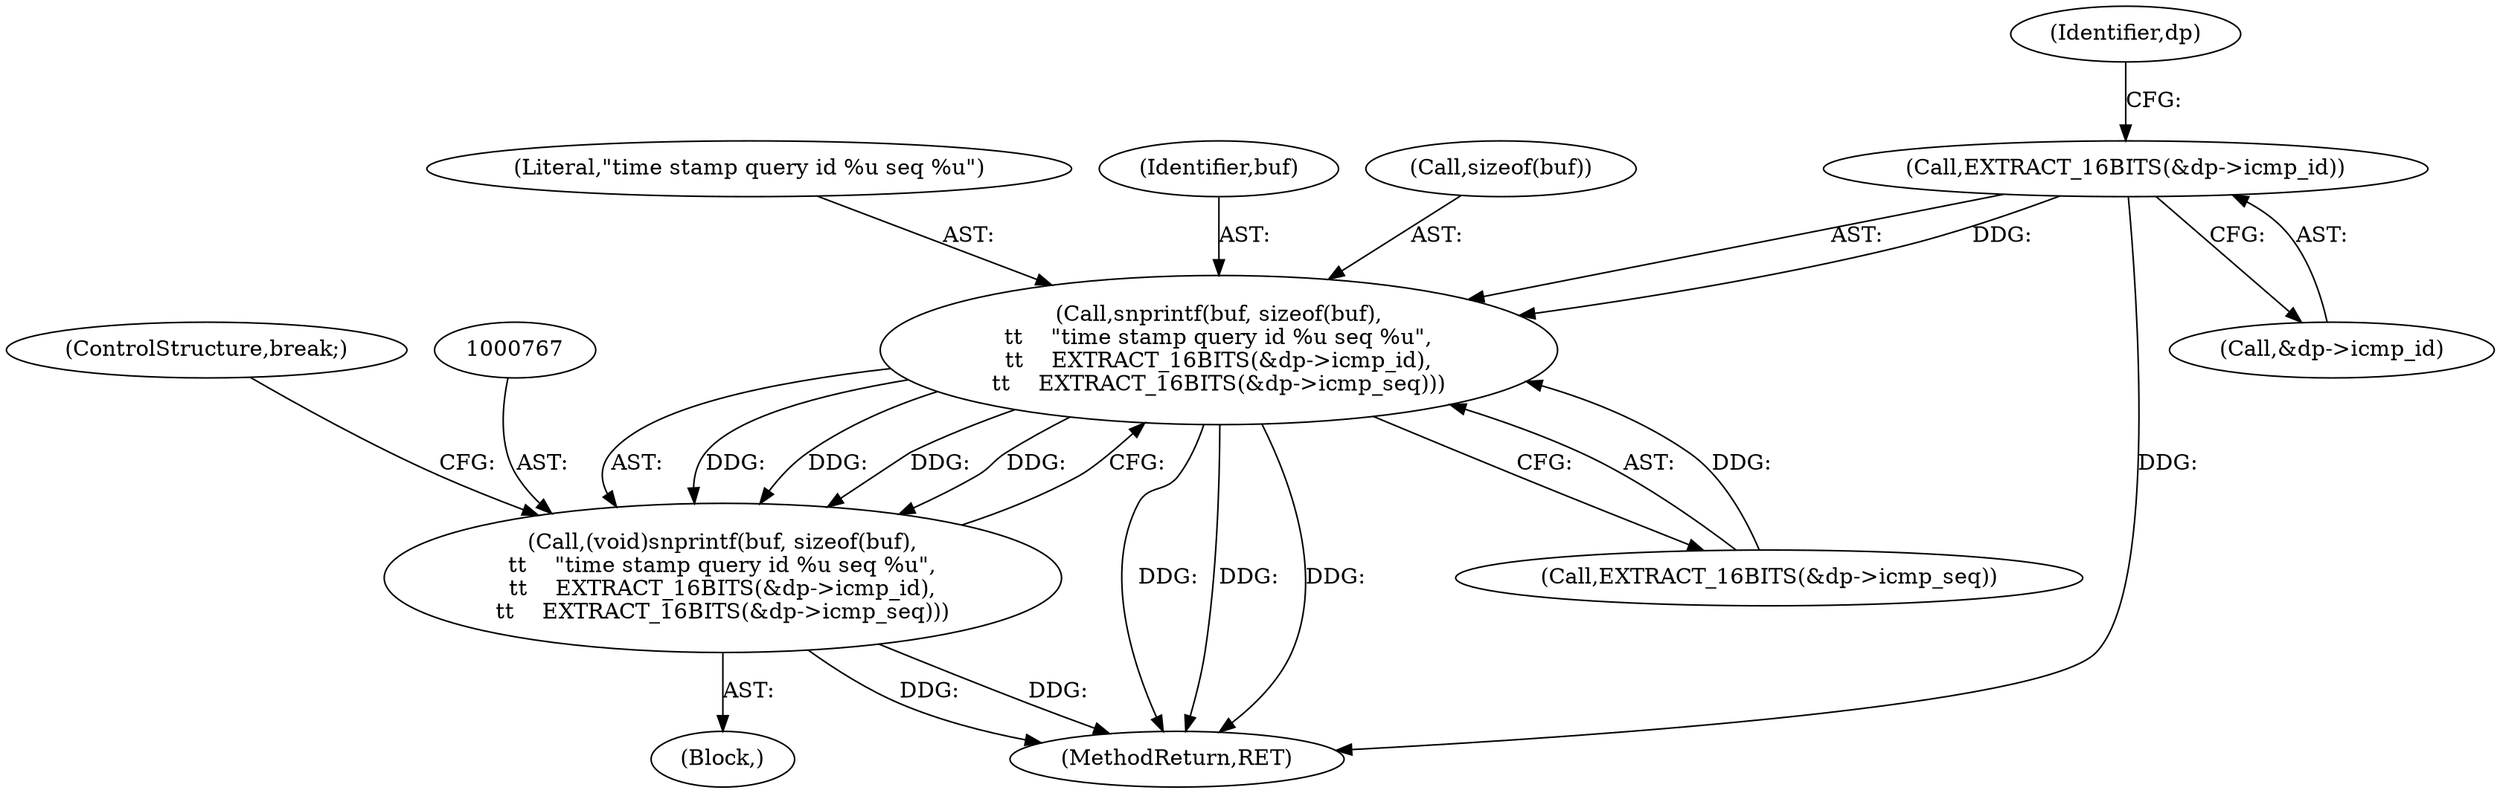 digraph "0_tcpdump_8509ef02eceb2bbb479cea10fe4a7ec6395f1a8b@pointer" {
"1000773" [label="(Call,EXTRACT_16BITS(&dp->icmp_id))"];
"1000768" [label="(Call,snprintf(buf, sizeof(buf),\n\t\t    \"time stamp query id %u seq %u\",\n\t\t    EXTRACT_16BITS(&dp->icmp_id),\n\t\t    EXTRACT_16BITS(&dp->icmp_seq)))"];
"1000766" [label="(Call,(void)snprintf(buf, sizeof(buf),\n\t\t    \"time stamp query id %u seq %u\",\n\t\t    EXTRACT_16BITS(&dp->icmp_id),\n\t\t    EXTRACT_16BITS(&dp->icmp_seq)))"];
"1001265" [label="(MethodReturn,RET)"];
"1000766" [label="(Call,(void)snprintf(buf, sizeof(buf),\n\t\t    \"time stamp query id %u seq %u\",\n\t\t    EXTRACT_16BITS(&dp->icmp_id),\n\t\t    EXTRACT_16BITS(&dp->icmp_seq)))"];
"1000162" [label="(Block,)"];
"1000768" [label="(Call,snprintf(buf, sizeof(buf),\n\t\t    \"time stamp query id %u seq %u\",\n\t\t    EXTRACT_16BITS(&dp->icmp_id),\n\t\t    EXTRACT_16BITS(&dp->icmp_seq)))"];
"1000773" [label="(Call,EXTRACT_16BITS(&dp->icmp_id))"];
"1000778" [label="(Call,EXTRACT_16BITS(&dp->icmp_seq))"];
"1000772" [label="(Literal,\"time stamp query id %u seq %u\")"];
"1000783" [label="(ControlStructure,break;)"];
"1000769" [label="(Identifier,buf)"];
"1000774" [label="(Call,&dp->icmp_id)"];
"1000770" [label="(Call,sizeof(buf))"];
"1000781" [label="(Identifier,dp)"];
"1000773" -> "1000768"  [label="AST: "];
"1000773" -> "1000774"  [label="CFG: "];
"1000774" -> "1000773"  [label="AST: "];
"1000781" -> "1000773"  [label="CFG: "];
"1000773" -> "1001265"  [label="DDG: "];
"1000773" -> "1000768"  [label="DDG: "];
"1000768" -> "1000766"  [label="AST: "];
"1000768" -> "1000778"  [label="CFG: "];
"1000769" -> "1000768"  [label="AST: "];
"1000770" -> "1000768"  [label="AST: "];
"1000772" -> "1000768"  [label="AST: "];
"1000778" -> "1000768"  [label="AST: "];
"1000766" -> "1000768"  [label="CFG: "];
"1000768" -> "1001265"  [label="DDG: "];
"1000768" -> "1001265"  [label="DDG: "];
"1000768" -> "1001265"  [label="DDG: "];
"1000768" -> "1000766"  [label="DDG: "];
"1000768" -> "1000766"  [label="DDG: "];
"1000768" -> "1000766"  [label="DDG: "];
"1000768" -> "1000766"  [label="DDG: "];
"1000778" -> "1000768"  [label="DDG: "];
"1000766" -> "1000162"  [label="AST: "];
"1000767" -> "1000766"  [label="AST: "];
"1000783" -> "1000766"  [label="CFG: "];
"1000766" -> "1001265"  [label="DDG: "];
"1000766" -> "1001265"  [label="DDG: "];
}
